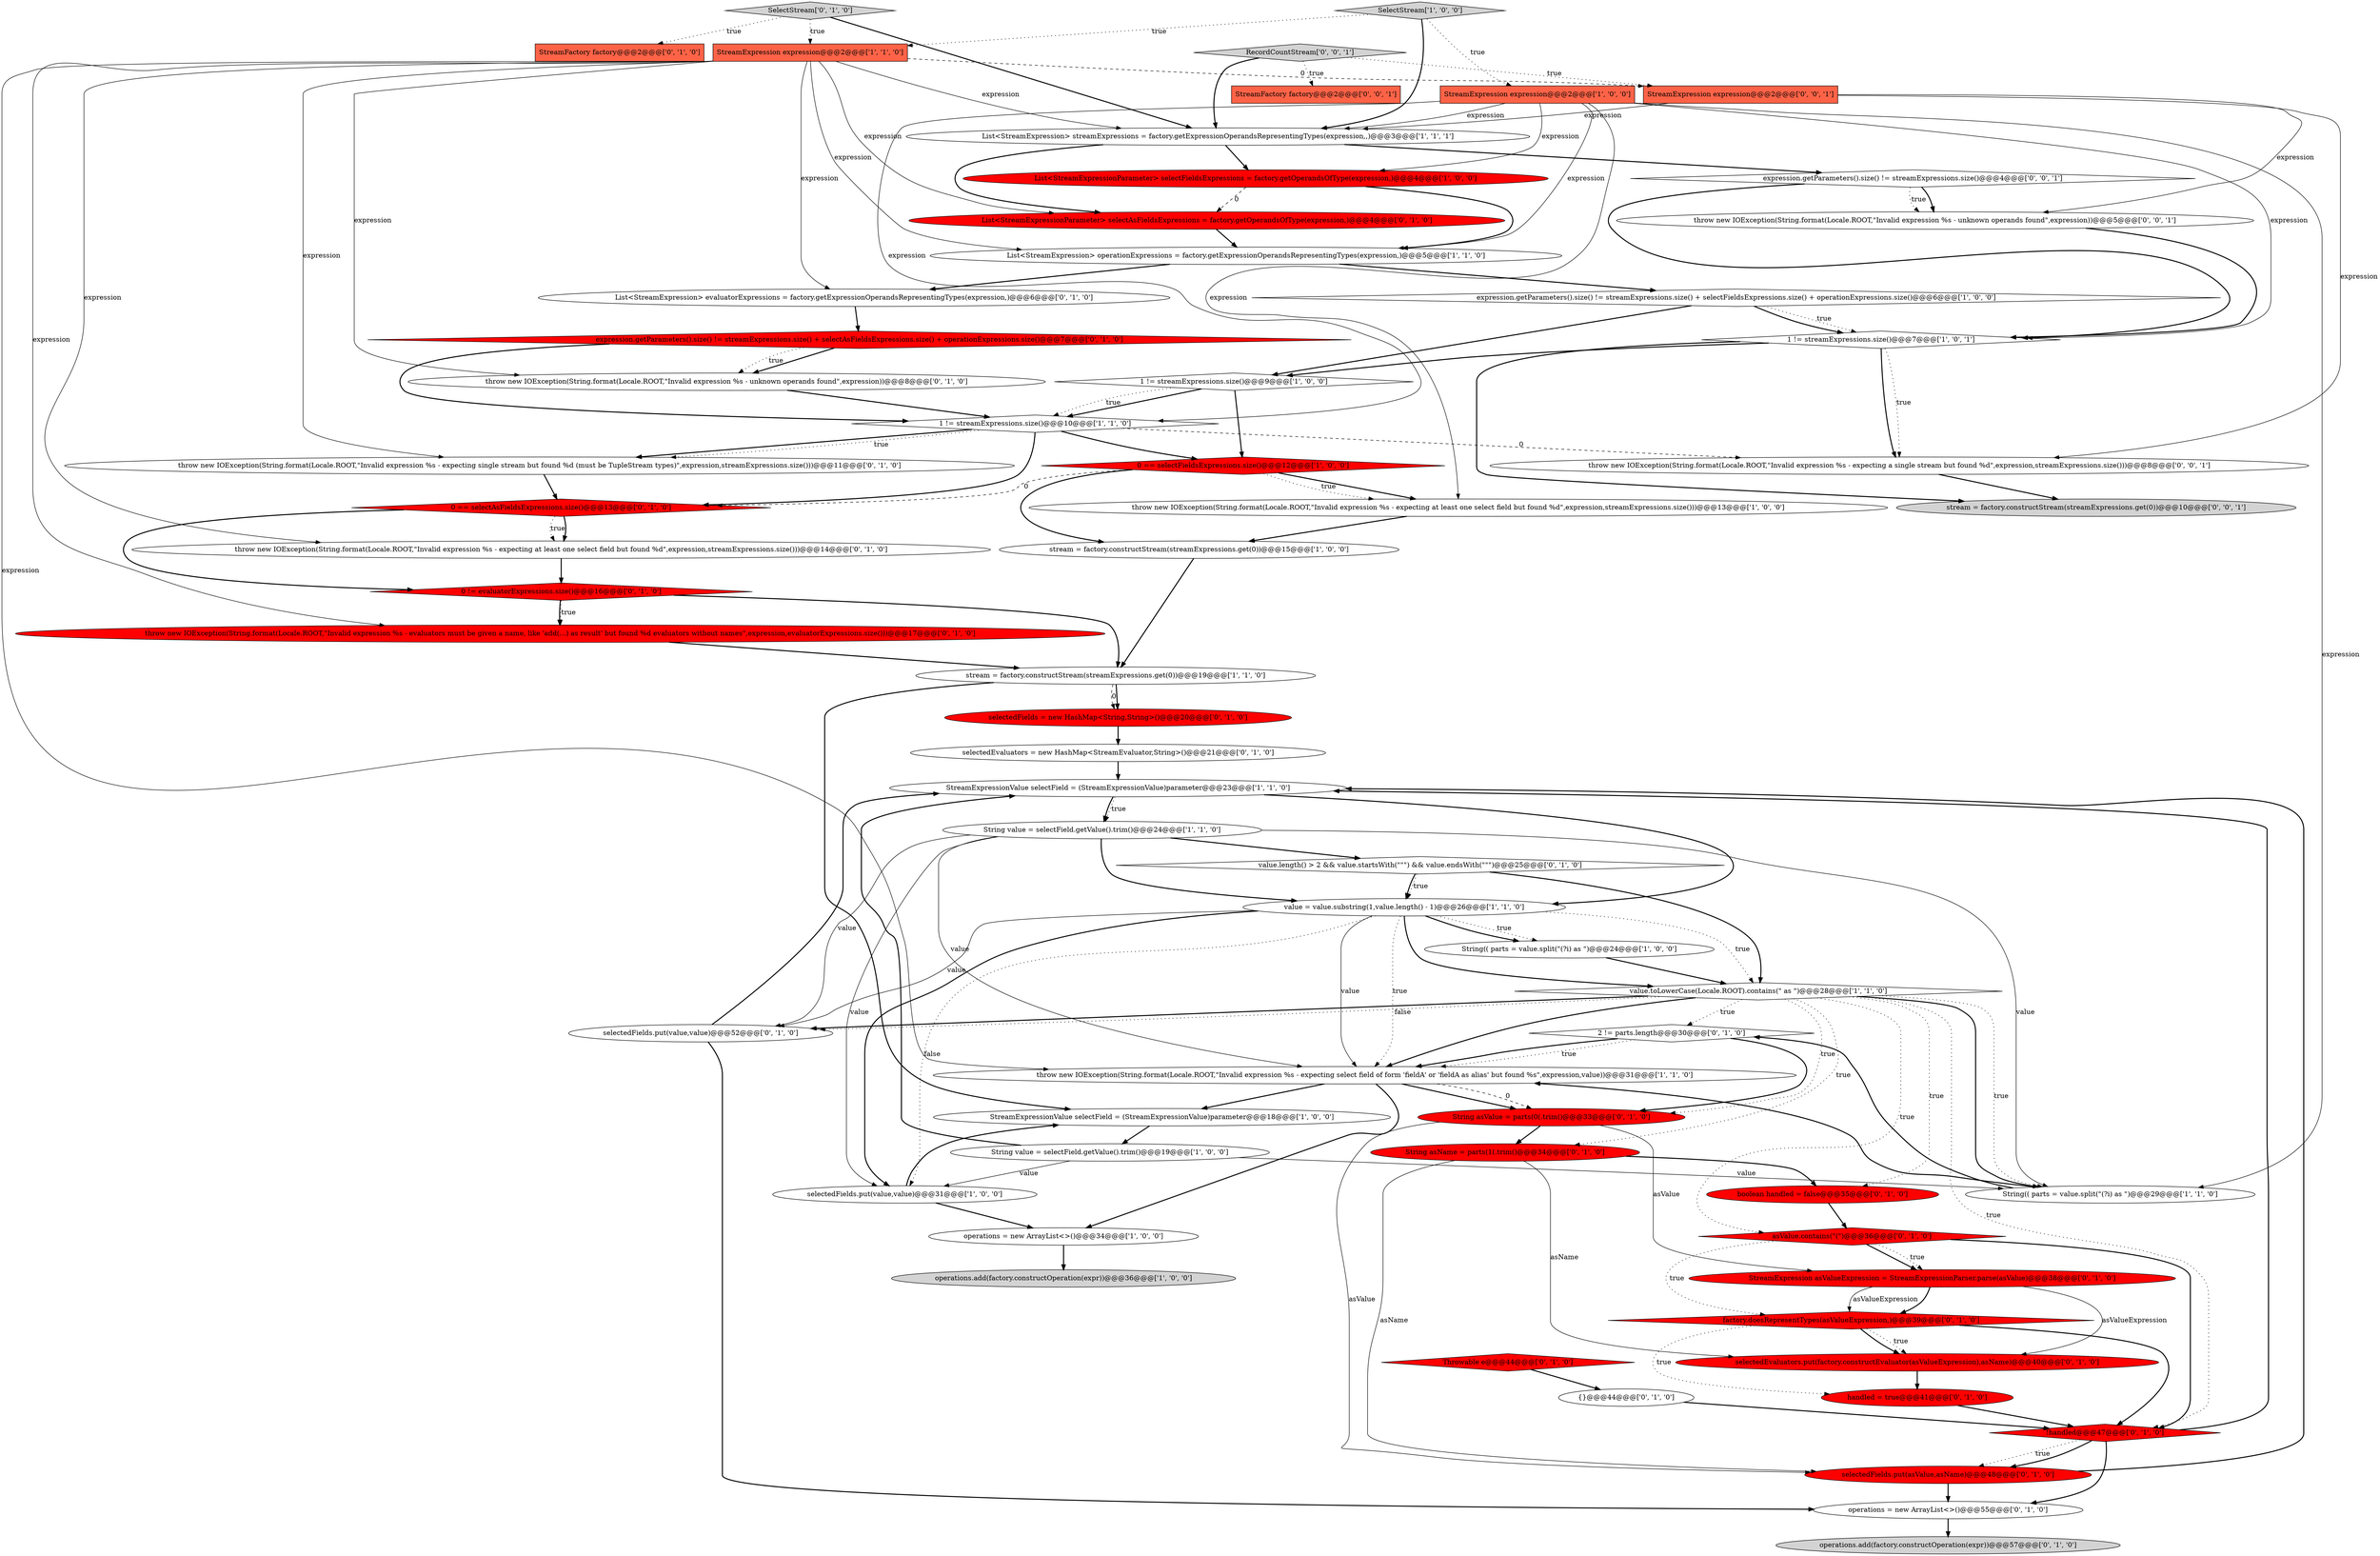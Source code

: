 digraph {
48 [style = filled, label = "List<StreamExpressionParameter> selectAsFieldsExpressions = factory.getOperandsOfType(expression,)@@@4@@@['0', '1', '0']", fillcolor = red, shape = ellipse image = "AAA1AAABBB2BBB"];
20 [style = filled, label = "0 == selectFieldsExpressions.size()@@@12@@@['1', '0', '0']", fillcolor = red, shape = diamond image = "AAA1AAABBB1BBB"];
29 [style = filled, label = "throw new IOException(String.format(Locale.ROOT,\"Invalid expression %s - evaluators must be given a name, like 'add(...) as result' but found %d evaluators without names\",expression,evaluatorExpressions.size()))@@@17@@@['0', '1', '0']", fillcolor = red, shape = ellipse image = "AAA1AAABBB2BBB"];
17 [style = filled, label = "value = value.substring(1,value.length() - 1)@@@26@@@['1', '1', '0']", fillcolor = white, shape = ellipse image = "AAA0AAABBB1BBB"];
57 [style = filled, label = "RecordCountStream['0', '0', '1']", fillcolor = lightgray, shape = diamond image = "AAA0AAABBB3BBB"];
53 [style = filled, label = "SelectStream['0', '1', '0']", fillcolor = lightgray, shape = diamond image = "AAA0AAABBB2BBB"];
34 [style = filled, label = "handled = true@@@41@@@['0', '1', '0']", fillcolor = red, shape = ellipse image = "AAA1AAABBB2BBB"];
44 [style = filled, label = "0 == selectAsFieldsExpressions.size()@@@13@@@['0', '1', '0']", fillcolor = red, shape = diamond image = "AAA1AAABBB2BBB"];
21 [style = filled, label = "SelectStream['1', '0', '0']", fillcolor = lightgray, shape = diamond image = "AAA0AAABBB1BBB"];
19 [style = filled, label = "List<StreamExpression> operationExpressions = factory.getExpressionOperandsRepresentingTypes(expression,)@@@5@@@['1', '1', '0']", fillcolor = white, shape = ellipse image = "AAA0AAABBB1BBB"];
43 [style = filled, label = "!handled@@@47@@@['0', '1', '0']", fillcolor = red, shape = diamond image = "AAA1AAABBB2BBB"];
24 [style = filled, label = "StreamExpression expression@@@2@@@['1', '1', '0']", fillcolor = tomato, shape = box image = "AAA0AAABBB1BBB"];
25 [style = filled, label = "stream = factory.constructStream(streamExpressions.get(0))@@@19@@@['1', '1', '0']", fillcolor = white, shape = ellipse image = "AAA0AAABBB1BBB"];
8 [style = filled, label = "operations = new ArrayList<>()@@@34@@@['1', '0', '0']", fillcolor = white, shape = ellipse image = "AAA0AAABBB1BBB"];
54 [style = filled, label = "String asName = parts(1(.trim()@@@34@@@['0', '1', '0']", fillcolor = red, shape = ellipse image = "AAA1AAABBB2BBB"];
7 [style = filled, label = "value.toLowerCase(Locale.ROOT).contains(\" as \")@@@28@@@['1', '1', '0']", fillcolor = white, shape = diamond image = "AAA0AAABBB1BBB"];
11 [style = filled, label = "StreamExpressionValue selectField = (StreamExpressionValue)parameter@@@23@@@['1', '1', '0']", fillcolor = white, shape = ellipse image = "AAA0AAABBB1BBB"];
59 [style = filled, label = "throw new IOException(String.format(Locale.ROOT,\"Invalid expression %s - expecting a single stream but found %d\",expression,streamExpressions.size()))@@@8@@@['0', '0', '1']", fillcolor = white, shape = ellipse image = "AAA0AAABBB3BBB"];
42 [style = filled, label = "StreamFactory factory@@@2@@@['0', '1', '0']", fillcolor = tomato, shape = box image = "AAA0AAABBB2BBB"];
14 [style = filled, label = "selectedFields.put(value,value)@@@31@@@['1', '0', '0']", fillcolor = white, shape = ellipse image = "AAA0AAABBB1BBB"];
52 [style = filled, label = "factory.doesRepresentTypes(asValueExpression,)@@@39@@@['0', '1', '0']", fillcolor = red, shape = diamond image = "AAA1AAABBB2BBB"];
3 [style = filled, label = "stream = factory.constructStream(streamExpressions.get(0))@@@15@@@['1', '0', '0']", fillcolor = white, shape = ellipse image = "AAA0AAABBB1BBB"];
35 [style = filled, label = "selectedFields.put(asValue,asName)@@@48@@@['0', '1', '0']", fillcolor = red, shape = ellipse image = "AAA1AAABBB2BBB"];
39 [style = filled, label = "boolean handled = false@@@35@@@['0', '1', '0']", fillcolor = red, shape = ellipse image = "AAA1AAABBB2BBB"];
2 [style = filled, label = "throw new IOException(String.format(Locale.ROOT,\"Invalid expression %s - expecting at least one select field but found %d\",expression,streamExpressions.size()))@@@13@@@['1', '0', '0']", fillcolor = white, shape = ellipse image = "AAA0AAABBB1BBB"];
32 [style = filled, label = "throw new IOException(String.format(Locale.ROOT,\"Invalid expression %s - expecting single stream but found %d (must be TupleStream types)\",expression,streamExpressions.size()))@@@11@@@['0', '1', '0']", fillcolor = white, shape = ellipse image = "AAA0AAABBB2BBB"];
37 [style = filled, label = "2 != parts.length@@@30@@@['0', '1', '0']", fillcolor = white, shape = diamond image = "AAA0AAABBB2BBB"];
6 [style = filled, label = "List<StreamExpressionParameter> selectFieldsExpressions = factory.getOperandsOfType(expression,)@@@4@@@['1', '0', '0']", fillcolor = red, shape = ellipse image = "AAA1AAABBB1BBB"];
33 [style = filled, label = "value.length() > 2 && value.startsWith(\"\"\") && value.endsWith(\"\"\")@@@25@@@['0', '1', '0']", fillcolor = white, shape = diamond image = "AAA0AAABBB2BBB"];
30 [style = filled, label = "{}@@@44@@@['0', '1', '0']", fillcolor = white, shape = ellipse image = "AAA0AAABBB2BBB"];
13 [style = filled, label = "1 != streamExpressions.size()@@@7@@@['1', '0', '1']", fillcolor = white, shape = diamond image = "AAA0AAABBB1BBB"];
38 [style = filled, label = "throw new IOException(String.format(Locale.ROOT,\"Invalid expression %s - unknown operands found\",expression))@@@8@@@['0', '1', '0']", fillcolor = white, shape = ellipse image = "AAA0AAABBB2BBB"];
40 [style = filled, label = "asValue.contains(\"(\")@@@36@@@['0', '1', '0']", fillcolor = red, shape = diamond image = "AAA1AAABBB2BBB"];
45 [style = filled, label = "Throwable e@@@44@@@['0', '1', '0']", fillcolor = red, shape = diamond image = "AAA1AAABBB2BBB"];
28 [style = filled, label = "selectedEvaluators.put(factory.constructEvaluator(asValueExpression),asName)@@@40@@@['0', '1', '0']", fillcolor = red, shape = ellipse image = "AAA1AAABBB2BBB"];
46 [style = filled, label = "selectedFields = new HashMap<String,String>()@@@20@@@['0', '1', '0']", fillcolor = red, shape = ellipse image = "AAA1AAABBB2BBB"];
4 [style = filled, label = "throw new IOException(String.format(Locale.ROOT,\"Invalid expression %s - expecting select field of form 'fieldA' or 'fieldA as alias' but found %s\",expression,value))@@@31@@@['1', '1', '0']", fillcolor = white, shape = ellipse image = "AAA0AAABBB1BBB"];
27 [style = filled, label = "operations = new ArrayList<>()@@@55@@@['0', '1', '0']", fillcolor = white, shape = ellipse image = "AAA0AAABBB2BBB"];
61 [style = filled, label = "throw new IOException(String.format(Locale.ROOT,\"Invalid expression %s - unknown operands found\",expression))@@@5@@@['0', '0', '1']", fillcolor = white, shape = ellipse image = "AAA0AAABBB3BBB"];
58 [style = filled, label = "StreamFactory factory@@@2@@@['0', '0', '1']", fillcolor = tomato, shape = box image = "AAA0AAABBB3BBB"];
12 [style = filled, label = "List<StreamExpression> streamExpressions = factory.getExpressionOperandsRepresentingTypes(expression,,)@@@3@@@['1', '1', '1']", fillcolor = white, shape = ellipse image = "AAA0AAABBB1BBB"];
5 [style = filled, label = "operations.add(factory.constructOperation(expr))@@@36@@@['1', '0', '0']", fillcolor = lightgray, shape = ellipse image = "AAA0AAABBB1BBB"];
16 [style = filled, label = "String value = selectField.getValue().trim()@@@19@@@['1', '0', '0']", fillcolor = white, shape = ellipse image = "AAA0AAABBB1BBB"];
22 [style = filled, label = "1 != streamExpressions.size()@@@10@@@['1', '1', '0']", fillcolor = white, shape = diamond image = "AAA0AAABBB1BBB"];
23 [style = filled, label = "String(( parts = value.split(\"(?i) as \")@@@24@@@['1', '0', '0']", fillcolor = white, shape = ellipse image = "AAA0AAABBB1BBB"];
0 [style = filled, label = "StreamExpressionValue selectField = (StreamExpressionValue)parameter@@@18@@@['1', '0', '0']", fillcolor = white, shape = ellipse image = "AAA0AAABBB1BBB"];
18 [style = filled, label = "expression.getParameters().size() != streamExpressions.size() + selectFieldsExpressions.size() + operationExpressions.size()@@@6@@@['1', '0', '0']", fillcolor = white, shape = diamond image = "AAA0AAABBB1BBB"];
26 [style = filled, label = "throw new IOException(String.format(Locale.ROOT,\"Invalid expression %s - expecting at least one select field but found %d\",expression,streamExpressions.size()))@@@14@@@['0', '1', '0']", fillcolor = white, shape = ellipse image = "AAA0AAABBB2BBB"];
36 [style = filled, label = "selectedEvaluators = new HashMap<StreamEvaluator,String>()@@@21@@@['0', '1', '0']", fillcolor = white, shape = ellipse image = "AAA0AAABBB2BBB"];
10 [style = filled, label = "1 != streamExpressions.size()@@@9@@@['1', '0', '0']", fillcolor = white, shape = diamond image = "AAA0AAABBB1BBB"];
49 [style = filled, label = "expression.getParameters().size() != streamExpressions.size() + selectAsFieldsExpressions.size() + operationExpressions.size()@@@7@@@['0', '1', '0']", fillcolor = red, shape = diamond image = "AAA1AAABBB2BBB"];
50 [style = filled, label = "0 != evaluatorExpressions.size()@@@16@@@['0', '1', '0']", fillcolor = red, shape = diamond image = "AAA1AAABBB2BBB"];
56 [style = filled, label = "stream = factory.constructStream(streamExpressions.get(0))@@@10@@@['0', '0', '1']", fillcolor = lightgray, shape = ellipse image = "AAA0AAABBB3BBB"];
1 [style = filled, label = "String(( parts = value.split(\"(?i) as \")@@@29@@@['1', '1', '0']", fillcolor = white, shape = ellipse image = "AAA0AAABBB1BBB"];
60 [style = filled, label = "expression.getParameters().size() != streamExpressions.size()@@@4@@@['0', '0', '1']", fillcolor = white, shape = diamond image = "AAA0AAABBB3BBB"];
62 [style = filled, label = "StreamExpression expression@@@2@@@['0', '0', '1']", fillcolor = tomato, shape = box image = "AAA0AAABBB3BBB"];
41 [style = filled, label = "operations.add(factory.constructOperation(expr))@@@57@@@['0', '1', '0']", fillcolor = lightgray, shape = ellipse image = "AAA0AAABBB2BBB"];
47 [style = filled, label = "StreamExpression asValueExpression = StreamExpressionParser.parse(asValue)@@@38@@@['0', '1', '0']", fillcolor = red, shape = ellipse image = "AAA1AAABBB2BBB"];
55 [style = filled, label = "selectedFields.put(value,value)@@@52@@@['0', '1', '0']", fillcolor = white, shape = ellipse image = "AAA0AAABBB2BBB"];
15 [style = filled, label = "StreamExpression expression@@@2@@@['1', '0', '0']", fillcolor = tomato, shape = box image = "AAA0AAABBB1BBB"];
9 [style = filled, label = "String value = selectField.getValue().trim()@@@24@@@['1', '1', '0']", fillcolor = white, shape = ellipse image = "AAA0AAABBB1BBB"];
51 [style = filled, label = "String asValue = parts(0(.trim()@@@33@@@['0', '1', '0']", fillcolor = red, shape = ellipse image = "AAA1AAABBB2BBB"];
31 [style = filled, label = "List<StreamExpression> evaluatorExpressions = factory.getExpressionOperandsRepresentingTypes(expression,)@@@6@@@['0', '1', '0']", fillcolor = white, shape = ellipse image = "AAA0AAABBB2BBB"];
4->51 [style = dashed, label="0"];
7->54 [style = dotted, label="true"];
24->31 [style = solid, label="expression"];
21->15 [style = dotted, label="true"];
15->6 [style = solid, label="expression"];
52->28 [style = dotted, label="true"];
43->35 [style = dotted, label="true"];
7->51 [style = dotted, label="true"];
24->19 [style = solid, label="expression"];
17->14 [style = dotted, label="false"];
24->38 [style = solid, label="expression"];
7->39 [style = dotted, label="true"];
15->1 [style = solid, label="expression"];
11->9 [style = bold, label=""];
45->30 [style = bold, label=""];
36->11 [style = bold, label=""];
49->22 [style = bold, label=""];
9->14 [style = solid, label="value"];
52->28 [style = bold, label=""];
13->59 [style = bold, label=""];
20->44 [style = dashed, label="0"];
21->24 [style = dotted, label="true"];
9->1 [style = solid, label="value"];
17->14 [style = bold, label=""];
43->35 [style = bold, label=""];
54->28 [style = solid, label="asName"];
40->47 [style = bold, label=""];
4->8 [style = bold, label=""];
55->11 [style = bold, label=""];
7->1 [style = dotted, label="true"];
18->13 [style = dotted, label="true"];
33->7 [style = bold, label=""];
50->29 [style = bold, label=""];
16->14 [style = solid, label="value"];
1->4 [style = bold, label=""];
19->18 [style = bold, label=""];
13->59 [style = dotted, label="true"];
7->1 [style = bold, label=""];
9->33 [style = bold, label=""];
51->54 [style = bold, label=""];
7->40 [style = dotted, label="true"];
15->2 [style = solid, label="expression"];
61->13 [style = bold, label=""];
46->36 [style = bold, label=""];
22->32 [style = bold, label=""];
44->50 [style = bold, label=""];
15->19 [style = solid, label="expression"];
9->17 [style = bold, label=""];
20->3 [style = bold, label=""];
12->48 [style = bold, label=""];
49->38 [style = bold, label=""];
44->26 [style = dotted, label="true"];
7->55 [style = bold, label=""];
60->13 [style = bold, label=""];
40->52 [style = dotted, label="true"];
17->23 [style = dotted, label="true"];
4->0 [style = bold, label=""];
15->12 [style = solid, label="expression"];
43->11 [style = bold, label=""];
24->62 [style = dashed, label="0"];
17->4 [style = solid, label="value"];
9->55 [style = solid, label="value"];
37->4 [style = dotted, label="true"];
22->20 [style = bold, label=""];
40->47 [style = dotted, label="true"];
57->12 [style = bold, label=""];
43->27 [style = bold, label=""];
55->27 [style = bold, label=""];
11->17 [style = bold, label=""];
14->8 [style = bold, label=""];
23->7 [style = bold, label=""];
62->61 [style = solid, label="expression"];
16->1 [style = solid, label="value"];
22->32 [style = dotted, label="true"];
59->56 [style = bold, label=""];
62->12 [style = solid, label="expression"];
12->60 [style = bold, label=""];
24->4 [style = solid, label="expression"];
22->44 [style = bold, label=""];
25->0 [style = bold, label=""];
13->10 [style = bold, label=""];
0->16 [style = bold, label=""];
30->43 [style = bold, label=""];
17->4 [style = dotted, label="true"];
2->3 [style = bold, label=""];
53->24 [style = dotted, label="true"];
6->48 [style = dashed, label="0"];
11->9 [style = dotted, label="true"];
24->48 [style = solid, label="expression"];
31->49 [style = bold, label=""];
7->4 [style = bold, label=""];
33->17 [style = dotted, label="true"];
51->47 [style = solid, label="asValue"];
50->29 [style = dotted, label="true"];
15->13 [style = solid, label="expression"];
22->59 [style = dashed, label="0"];
17->23 [style = bold, label=""];
53->42 [style = dotted, label="true"];
21->12 [style = bold, label=""];
54->39 [style = bold, label=""];
57->58 [style = dotted, label="true"];
52->43 [style = bold, label=""];
60->61 [style = bold, label=""];
18->10 [style = bold, label=""];
62->59 [style = solid, label="expression"];
39->40 [style = bold, label=""];
32->44 [style = bold, label=""];
25->46 [style = dashed, label="0"];
24->26 [style = solid, label="expression"];
40->43 [style = bold, label=""];
60->61 [style = dotted, label="true"];
47->52 [style = bold, label=""];
4->51 [style = bold, label=""];
34->43 [style = bold, label=""];
53->12 [style = bold, label=""];
1->37 [style = bold, label=""];
33->17 [style = bold, label=""];
9->4 [style = solid, label="value"];
54->35 [style = solid, label="asName"];
10->22 [style = bold, label=""];
47->28 [style = solid, label="asValueExpression"];
57->62 [style = dotted, label="true"];
35->27 [style = bold, label=""];
10->20 [style = bold, label=""];
16->11 [style = bold, label=""];
28->34 [style = bold, label=""];
37->51 [style = bold, label=""];
19->31 [style = bold, label=""];
3->25 [style = bold, label=""];
52->34 [style = dotted, label="true"];
51->35 [style = solid, label="asValue"];
29->25 [style = bold, label=""];
6->19 [style = bold, label=""];
25->46 [style = bold, label=""];
15->22 [style = solid, label="expression"];
12->6 [style = bold, label=""];
24->12 [style = solid, label="expression"];
37->4 [style = bold, label=""];
7->37 [style = dotted, label="true"];
47->52 [style = solid, label="asValueExpression"];
50->25 [style = bold, label=""];
20->2 [style = bold, label=""];
17->7 [style = bold, label=""];
24->29 [style = solid, label="expression"];
13->56 [style = bold, label=""];
14->0 [style = bold, label=""];
8->5 [style = bold, label=""];
44->26 [style = bold, label=""];
26->50 [style = bold, label=""];
7->55 [style = dotted, label="false"];
27->41 [style = bold, label=""];
18->13 [style = bold, label=""];
48->19 [style = bold, label=""];
10->22 [style = dotted, label="true"];
20->2 [style = dotted, label="true"];
17->7 [style = dotted, label="true"];
17->55 [style = solid, label="value"];
38->22 [style = bold, label=""];
7->43 [style = dotted, label="true"];
49->38 [style = dotted, label="true"];
24->32 [style = solid, label="expression"];
35->11 [style = bold, label=""];
}
